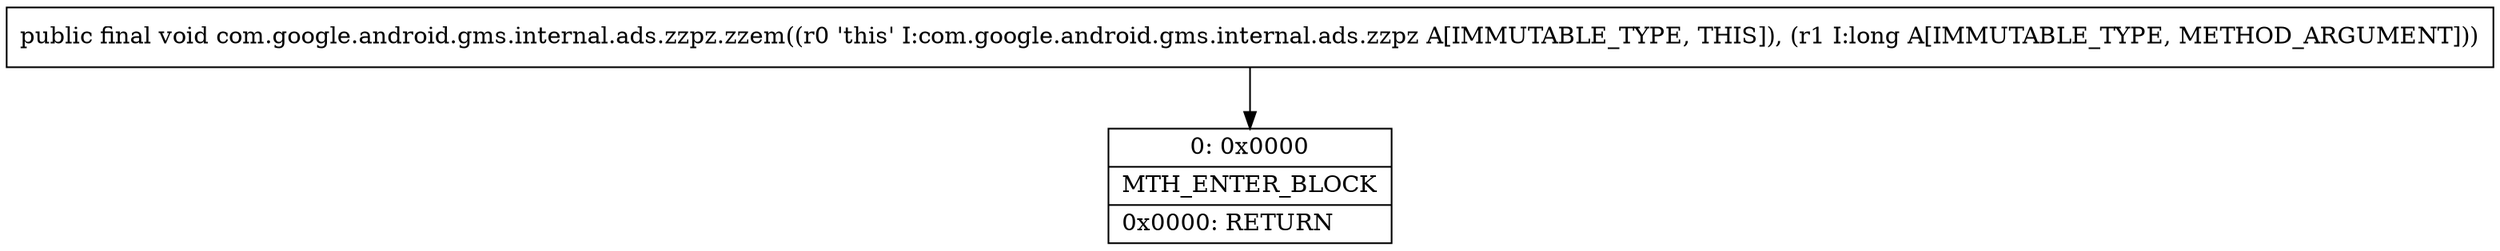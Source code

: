 digraph "CFG forcom.google.android.gms.internal.ads.zzpz.zzem(J)V" {
Node_0 [shape=record,label="{0\:\ 0x0000|MTH_ENTER_BLOCK\l|0x0000: RETURN   \l}"];
MethodNode[shape=record,label="{public final void com.google.android.gms.internal.ads.zzpz.zzem((r0 'this' I:com.google.android.gms.internal.ads.zzpz A[IMMUTABLE_TYPE, THIS]), (r1 I:long A[IMMUTABLE_TYPE, METHOD_ARGUMENT])) }"];
MethodNode -> Node_0;
}

